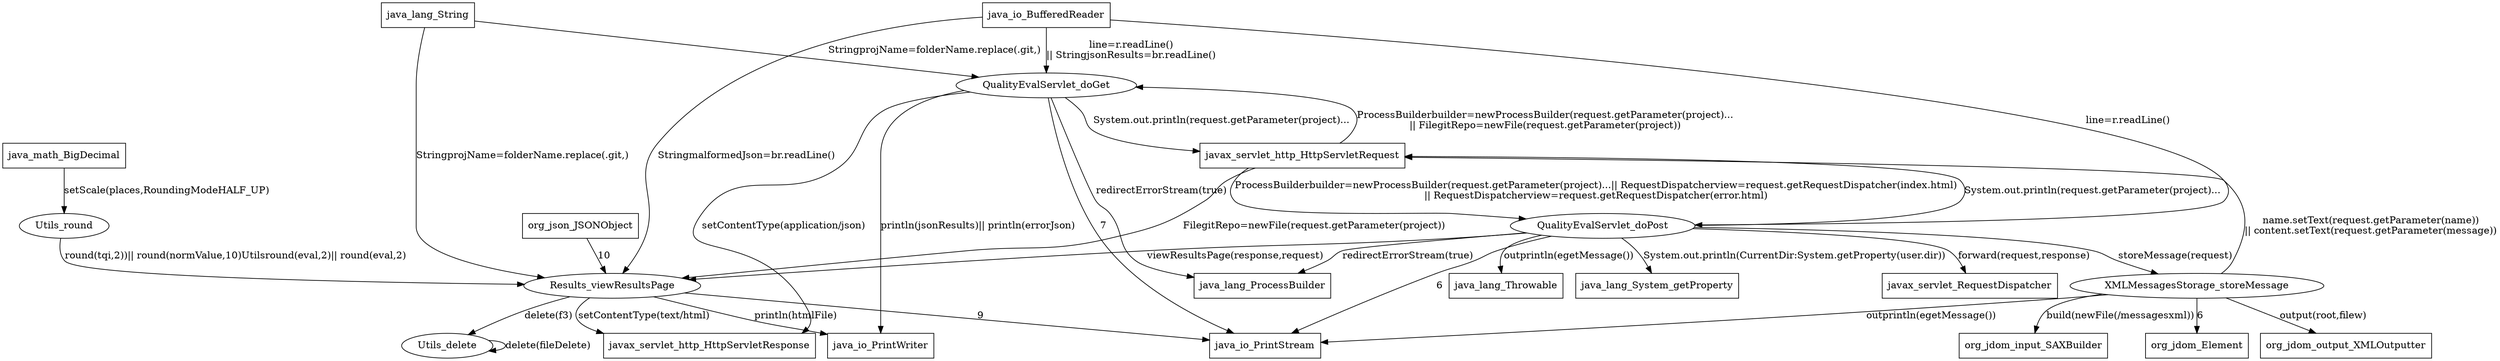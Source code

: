 digraph G{
    Utils_delete -> Utils_delete [label="delete(fileDelete)"];
    javax_servlet_http_HttpServletRequest -> QualityEvalServlet_doGet [label="ProcessBuilderbuilder=newProcessBuilder(request.getParameter(project)...\n|| FilegitRepo=newFile(request.getParameter(project))"];
    QualityEvalServlet_doGet -> javax_servlet_http_HttpServletRequest [label="System.out.println(request.getParameter(project)..."];
    XMLMessagesStorage_storeMessage -> org_jdom_input_SAXBuilder [label="build(newFile(/messagesxml))"];
    Results_viewResultsPage -> javax_servlet_http_HttpServletResponse [label="setContentType(text/html)"];
    QualityEvalServlet_doPost -> XMLMessagesStorage_storeMessage [label="storeMessage(request)"];
    QualityEvalServlet_doPost -> java_lang_ProcessBuilder [label="redirectErrorStream(true)"];
    java_math_BigDecimal -> Utils_round [label="setScale(places,RoundingModeHALF_UP)"];
    QualityEvalServlet_doPost -> java_lang_Throwable [label="outprintln(egetMessage())"];
    java_lang_String -> Results_viewResultsPage [label="StringprojName=folderName.replace(.git,)"];
    QualityEvalServlet_doGet -> java_io_PrintStream [label="7"];
    QualityEvalServlet_doGet -> java_io_PrintWriter [label="println(jsonResults)|| println(errorJson)"];
    QualityEvalServlet_doGet -> javax_servlet_http_HttpServletResponse [label="setContentType(application/json)"];
    java_io_BufferedReader -> QualityEvalServlet_doPost [label="line=r.readLine()"];
    javax_servlet_http_HttpServletRequest -> Results_viewResultsPage [label="FilegitRepo=newFile(request.getParameter(project))"];
    java_lang_String -> QualityEvalServlet_doGet [label="StringprojName=folderName.replace(.git,)"];
    Results_viewResultsPage -> Utils_delete [label="delete(f3)"];
    Results_viewResultsPage -> java_io_PrintStream [label="9"];
    Results_viewResultsPage -> java_io_PrintWriter [label="println(htmlFile)"];
    XMLMessagesStorage_storeMessage -> org_jdom_Element [label="6"];
    XMLMessagesStorage_storeMessage -> org_jdom_output_XMLOutputter [label="output(root,filew)"];
    java_io_BufferedReader -> QualityEvalServlet_doGet [label="line=r.readLine()\n|| StringjsonResults=br.readLine()"];
    QualityEvalServlet_doPost -> Results_viewResultsPage [label="viewResultsPage(response,request)"];
    QualityEvalServlet_doPost -> javax_servlet_http_HttpServletRequest [label="System.out.println(request.getParameter(project)..."];
    QualityEvalServlet_doPost -> java_lang_System_getProperty [label="System.out.println(CurrentDir:System.getProperty(user.dir))"];
    javax_servlet_http_HttpServletRequest -> QualityEvalServlet_doPost [label="ProcessBuilderbuilder=newProcessBuilder(request.getParameter(project)...|| RequestDispatcherview=request.getRequestDispatcher(index.html)\n|| RequestDispatcherview=request.getRequestDispatcher(error.html)"];
    Utils_round -> Results_viewResultsPage [label="round(tqi,2))|| round(normValue,10)Utilsround(eval,2)|| round(eval,2)"];
    XMLMessagesStorage_storeMessage -> java_io_PrintStream [label="outprintln(egetMessage())"];
    java_io_BufferedReader -> Results_viewResultsPage [label="StringmalformedJson=br.readLine()"];
    org_json_JSONObject -> Results_viewResultsPage [label="10"];
    XMLMessagesStorage_storeMessage -> javax_servlet_http_HttpServletRequest [label="name.setText(request.getParameter(name))\n|| content.setText(request.getParameter(message))"];
    QualityEvalServlet_doGet -> java_lang_ProcessBuilder [label="redirectErrorStream(true)"];
    QualityEvalServlet_doPost -> javax_servlet_RequestDispatcher [label="forward(request,response)"];
    QualityEvalServlet_doPost -> java_io_PrintStream [label="6"];


    java_io_PrintWriter [shape=box];
    java_math_BigDecimal [shape=box];
    java_io_PrintStream [shape=box];
    Utils_delete [shape=ellipse];
    org_json_JSONObject [shape=box];
    javax_servlet_RequestDispatcher [shape=box];
    Utils_round [shape=ellipse];
    org_jdom_Element [shape=box];
    javax_servlet_http_HttpServletRequest [shape=box];
    java_lang_System_getProperty [shape=box];
    QualityEvalServlet_doGet [shape=ellipse];
    java_io_BufferedReader [shape=box];
    org_jdom_input_SAXBuilder [shape=box];
    java_lang_ProcessBuilder [shape=box];
    XMLMessagesStorage_storeMessage [shape=ellipse];
    java_lang_String [shape=box];
    org_jdom_output_XMLOutputter [shape=box];
    java_lang_Throwable [shape=box];
    Results_viewResultsPage [shape=ellipse];
    QualityEvalServlet_doPost [shape=ellipse];
    javax_servlet_http_HttpServletResponse [shape=box];
}
